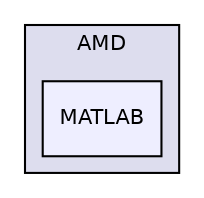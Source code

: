 digraph "libs/SuiteSparse/AMD/MATLAB" {
  compound=true
  node [ fontsize="10", fontname="Helvetica"];
  edge [ labelfontsize="10", labelfontname="Helvetica"];
  subgraph clusterdir_43db01af4e5692b2aa200aa25dfacbca {
    graph [ bgcolor="#ddddee", pencolor="black", label="AMD" fontname="Helvetica", fontsize="10", URL="dir_43db01af4e5692b2aa200aa25dfacbca.html"]
  dir_46fa069ec3b480dc411a4ca578640aa7 [shape=box, label="MATLAB", style="filled", fillcolor="#eeeeff", pencolor="black", URL="dir_46fa069ec3b480dc411a4ca578640aa7.html"];
  }
}
